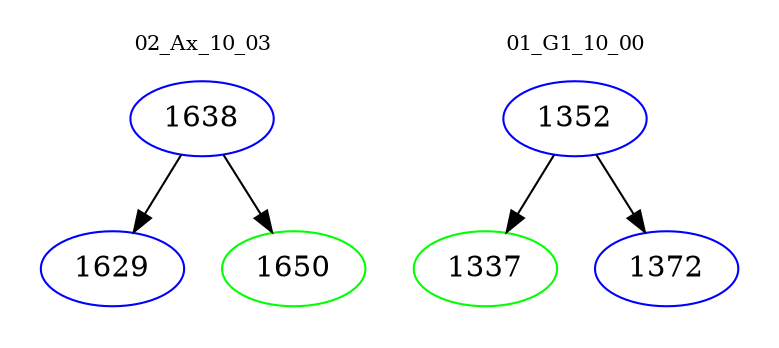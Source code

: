 digraph{
subgraph cluster_0 {
color = white
label = "02_Ax_10_03";
fontsize=10;
T0_1638 [label="1638", color="blue"]
T0_1638 -> T0_1629 [color="black"]
T0_1629 [label="1629", color="blue"]
T0_1638 -> T0_1650 [color="black"]
T0_1650 [label="1650", color="green"]
}
subgraph cluster_1 {
color = white
label = "01_G1_10_00";
fontsize=10;
T1_1352 [label="1352", color="blue"]
T1_1352 -> T1_1337 [color="black"]
T1_1337 [label="1337", color="green"]
T1_1352 -> T1_1372 [color="black"]
T1_1372 [label="1372", color="blue"]
}
}

